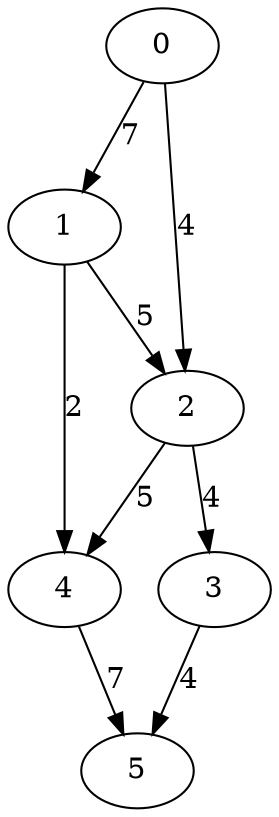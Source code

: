digraph A{
0 -> 1[label = 7];
0 -> 2[label = 4];
1 -> 2[label = 5];
1 -> 4[label = 2];
2 -> 3[label = 4];
2 -> 4[label = 5];
3 -> 5[label = 4];
4 -> 5[label = 7];
}